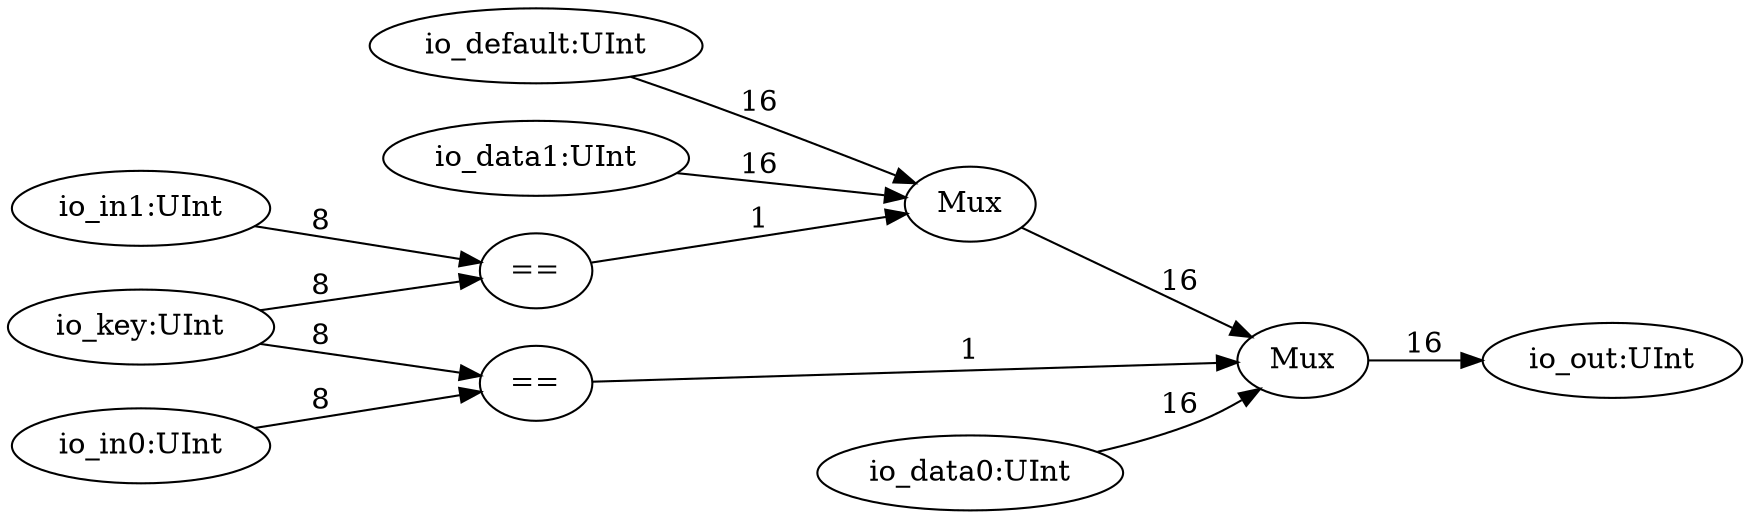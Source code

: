 digraph ZeroWidthTest_MuxLookupComp_1{
rankdir = LR;
  io_out[label="io_out:UInt"];
  T0[label="Mux"];
  T1[label="Mux"];
  io_default[label="io_default:UInt"];
  io_data1[label="io_data1:UInt"];
  T2[label="=="];
  io_in1[label="io_in1:UInt"];
  io_key[label="io_key:UInt"];
  io_data0[label="io_data0:UInt"];
  T3[label="=="];
  io_in0[label="io_in0:UInt"];
  T0 -> io_out[label="16"];
  T3 -> T0[label="1"];
  io_data0 -> T0[label="16"];
  T1 -> T0[label="16"];
  T2 -> T1[label="1"];
  io_data1 -> T1[label="16"];
  io_default -> T1[label="16"];
  io_key -> T2[label="8"];
  io_in1 -> T2[label="8"];
  io_key -> T3[label="8"];
  io_in0 -> T3[label="8"];
}